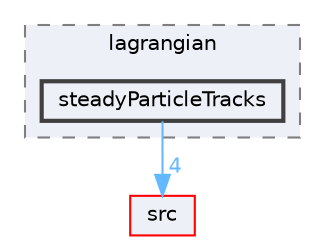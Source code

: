 digraph "applications/utilities/postProcessing/lagrangian/steadyParticleTracks"
{
 // LATEX_PDF_SIZE
  bgcolor="transparent";
  edge [fontname=Helvetica,fontsize=10,labelfontname=Helvetica,labelfontsize=10];
  node [fontname=Helvetica,fontsize=10,shape=box,height=0.2,width=0.4];
  compound=true
  subgraph clusterdir_1411ee221da8c78d686bfb322a9cbb04 {
    graph [ bgcolor="#edf0f7", pencolor="grey50", label="lagrangian", fontname=Helvetica,fontsize=10 style="filled,dashed", URL="dir_1411ee221da8c78d686bfb322a9cbb04.html",tooltip=""]
  dir_54adab8aebc488486cada4ecabaaeb20 [label="steadyParticleTracks", fillcolor="#edf0f7", color="grey25", style="filled,bold", URL="dir_54adab8aebc488486cada4ecabaaeb20.html",tooltip=""];
  }
  dir_68267d1309a1af8e8297ef4c3efbcdba [label="src", fillcolor="#edf0f7", color="red", style="filled", URL="dir_68267d1309a1af8e8297ef4c3efbcdba.html",tooltip=""];
  dir_54adab8aebc488486cada4ecabaaeb20->dir_68267d1309a1af8e8297ef4c3efbcdba [headlabel="4", labeldistance=1.5 headhref="dir_003763_003729.html" href="dir_003763_003729.html" color="steelblue1" fontcolor="steelblue1"];
}
